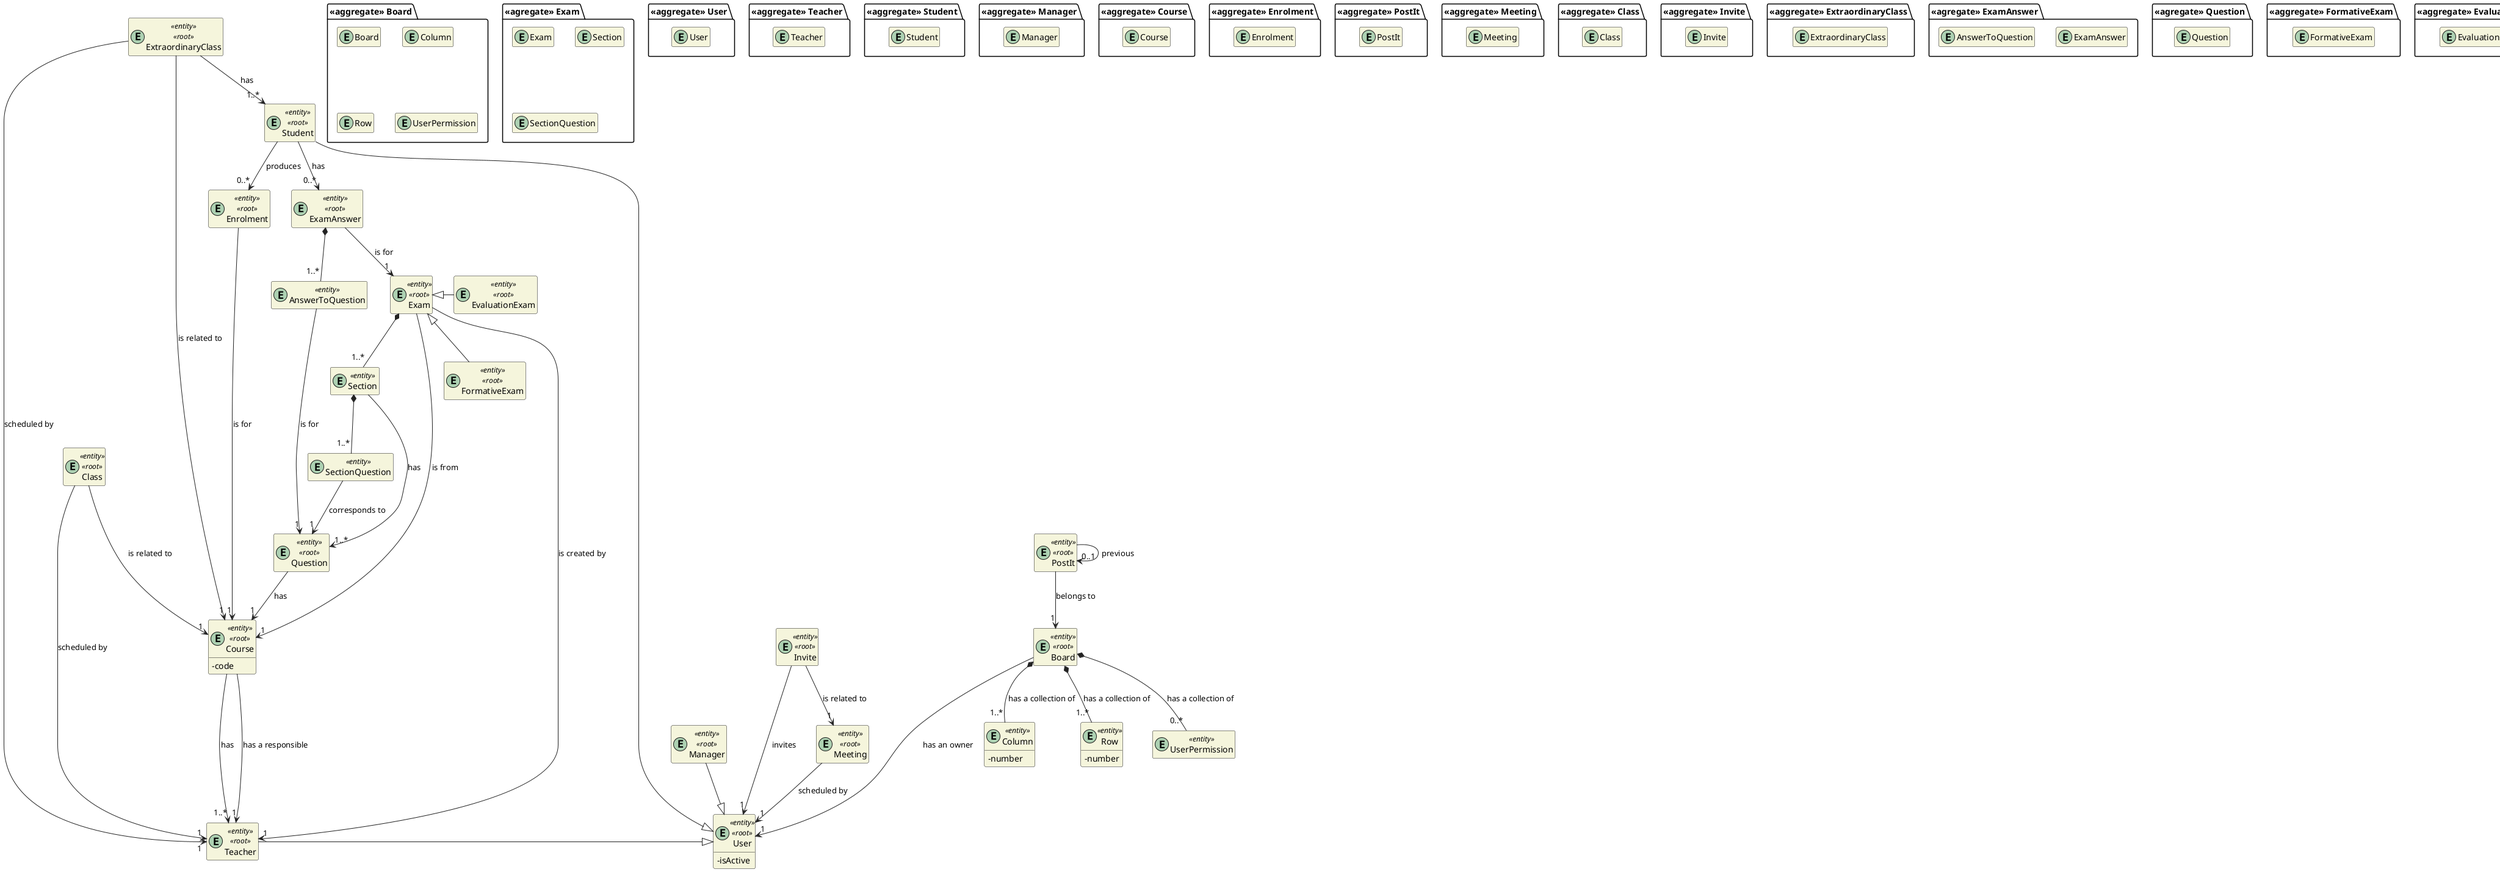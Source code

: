 @startuml DM
'https://plantuml.com/class-diagram

skinparam classAttributeIconSize 0
hide empty attributes
hide empty methods
skinparam classBackgroundColor beige
skinparam ArrowColor #222222

package "<<aggregate>> User" {
  entity User
}

entity User <<entity>> <<root>> {
  - isActive
}

package "<<aggregate>> Teacher" {
  entity Teacher
}

entity Teacher <<entity>> <<root>> {

}

package "<<aggregate>> Student" {
  entity Student
}

entity Student <<entity>> <<root>> {

}

package "<<aggregate>> Manager" {
  entity Manager
}

entity Manager <<entity>> <<root>> {

}

package "<<aggregate>> Course" {
  entity Course
}

entity Course <<entity>> <<root>> {
  - code
}

package "<<aggregate>> Board" {
  entity Board

  entity Column
  entity Row
  entity UserPermission

}

entity Column <<entity>> {
  -number
}

entity Row <<entity>> {
  -number
}

entity UserPermission <<entity>> {
}

entity Board <<entity>> <<root>> {
}

package "<<aggregate>> Enrolment" {
  entity Enrolment
}

entity Enrolment <<entity>> <<root>> {
}

package "<<aggregate>> PostIt" {
  entity PostIt
}

entity PostIt <<entity>> <<root>> {

}

package "<<aggregate>> Meeting" {
  entity Meeting
}

entity Meeting <<entity>> <<root>> {

}

package "<<aggregate>> Class" {
  entity Class
}

entity Class <<entity>> <<root>> {

}

package "<<aggregate>> Invite" {
  entity Invite
}

entity Invite <<entity>> <<root>> {

}

package "<<aggregate>> ExtraordinaryClass" {
  entity ExtraordinaryClass
}

entity ExtraordinaryClass <<entity>> <<root>> {

}

package "<<agregate>> ExamAnswer" {
  entity ExamAnswer
  entity AnswerToQuestion
}

package "<<agregate>> Question" {
  entity Question
}

entity Question <<entity>> <<root>> {}
entity ExamAnswer <<entity>> <<root>> {}
entity AnswerToQuestion <<entity>> {}


package "<<agregate>> Exam" {
  entity Exam
  entity Section
  entity SectionQuestion
}

entity Exam <<entity>> <<root>> {}
entity Section <<entity>> {}
entity SectionQuestion <<entity>> {}

entity ExamAnswer <<entity>> <<root>> {

}

package "<<aggregate>> FormativeExam" {
  entity FormativeExam
}

entity FormativeExam <<entity>> <<root>> {
}

package "<<aggregate>> EvaluationExam" {
  entity EvaluationExam
}

entity EvaluationExam <<entity>> <<root>> {
}


Teacher -|> User
Student --|> User
Manager --|> User

Course ---> "1..*" Teacher : has
Course --> "1" Teacher : has a responsible

Enrolment --> "1" Course : is for

Board ---> "1" User : has an owner
Board *-- "1..*" Column : has a collection of
Board *-- "1..*" Row : has a collection of
Board *-- "0..*" UserPermission : has a collection of

PostIt --> "1" Board: belongs to
PostIt --> "0..1" PostIt : previous

Exam ---> "1" Course : is from
Exam --> "1" Teacher : is created by
Exam *-- "1..*" Section
Exam <|- EvaluationExam
Exam <|-- FormativeExam

Section *-- "1..*" SectionQuestion
SectionQuestion --> "1" Question : corresponds to

Section --> "1..*" Question : has

ExamAnswer --> "1" Exam : is for
ExamAnswer *-- "1..*" AnswerToQuestion
AnswerToQuestion --> "1" Question : is for

Invite --> "1" User : invites
Invite --> "1" Meeting : is related to

Class ---> "1" Course : is related to
Class ---> "1" Teacher : scheduled by

ExtraordinaryClass --> "1" Teacher : scheduled by
ExtraordinaryClass --> "1..*" Student : has
ExtraordinaryClass --> "1" Course : is related to

Student --> "0..*" ExamAnswer : has
Student --> "0..*" Enrolment : produces

Meeting --> "1" User : scheduled by

Question --> "1" Course : has

@enduml
